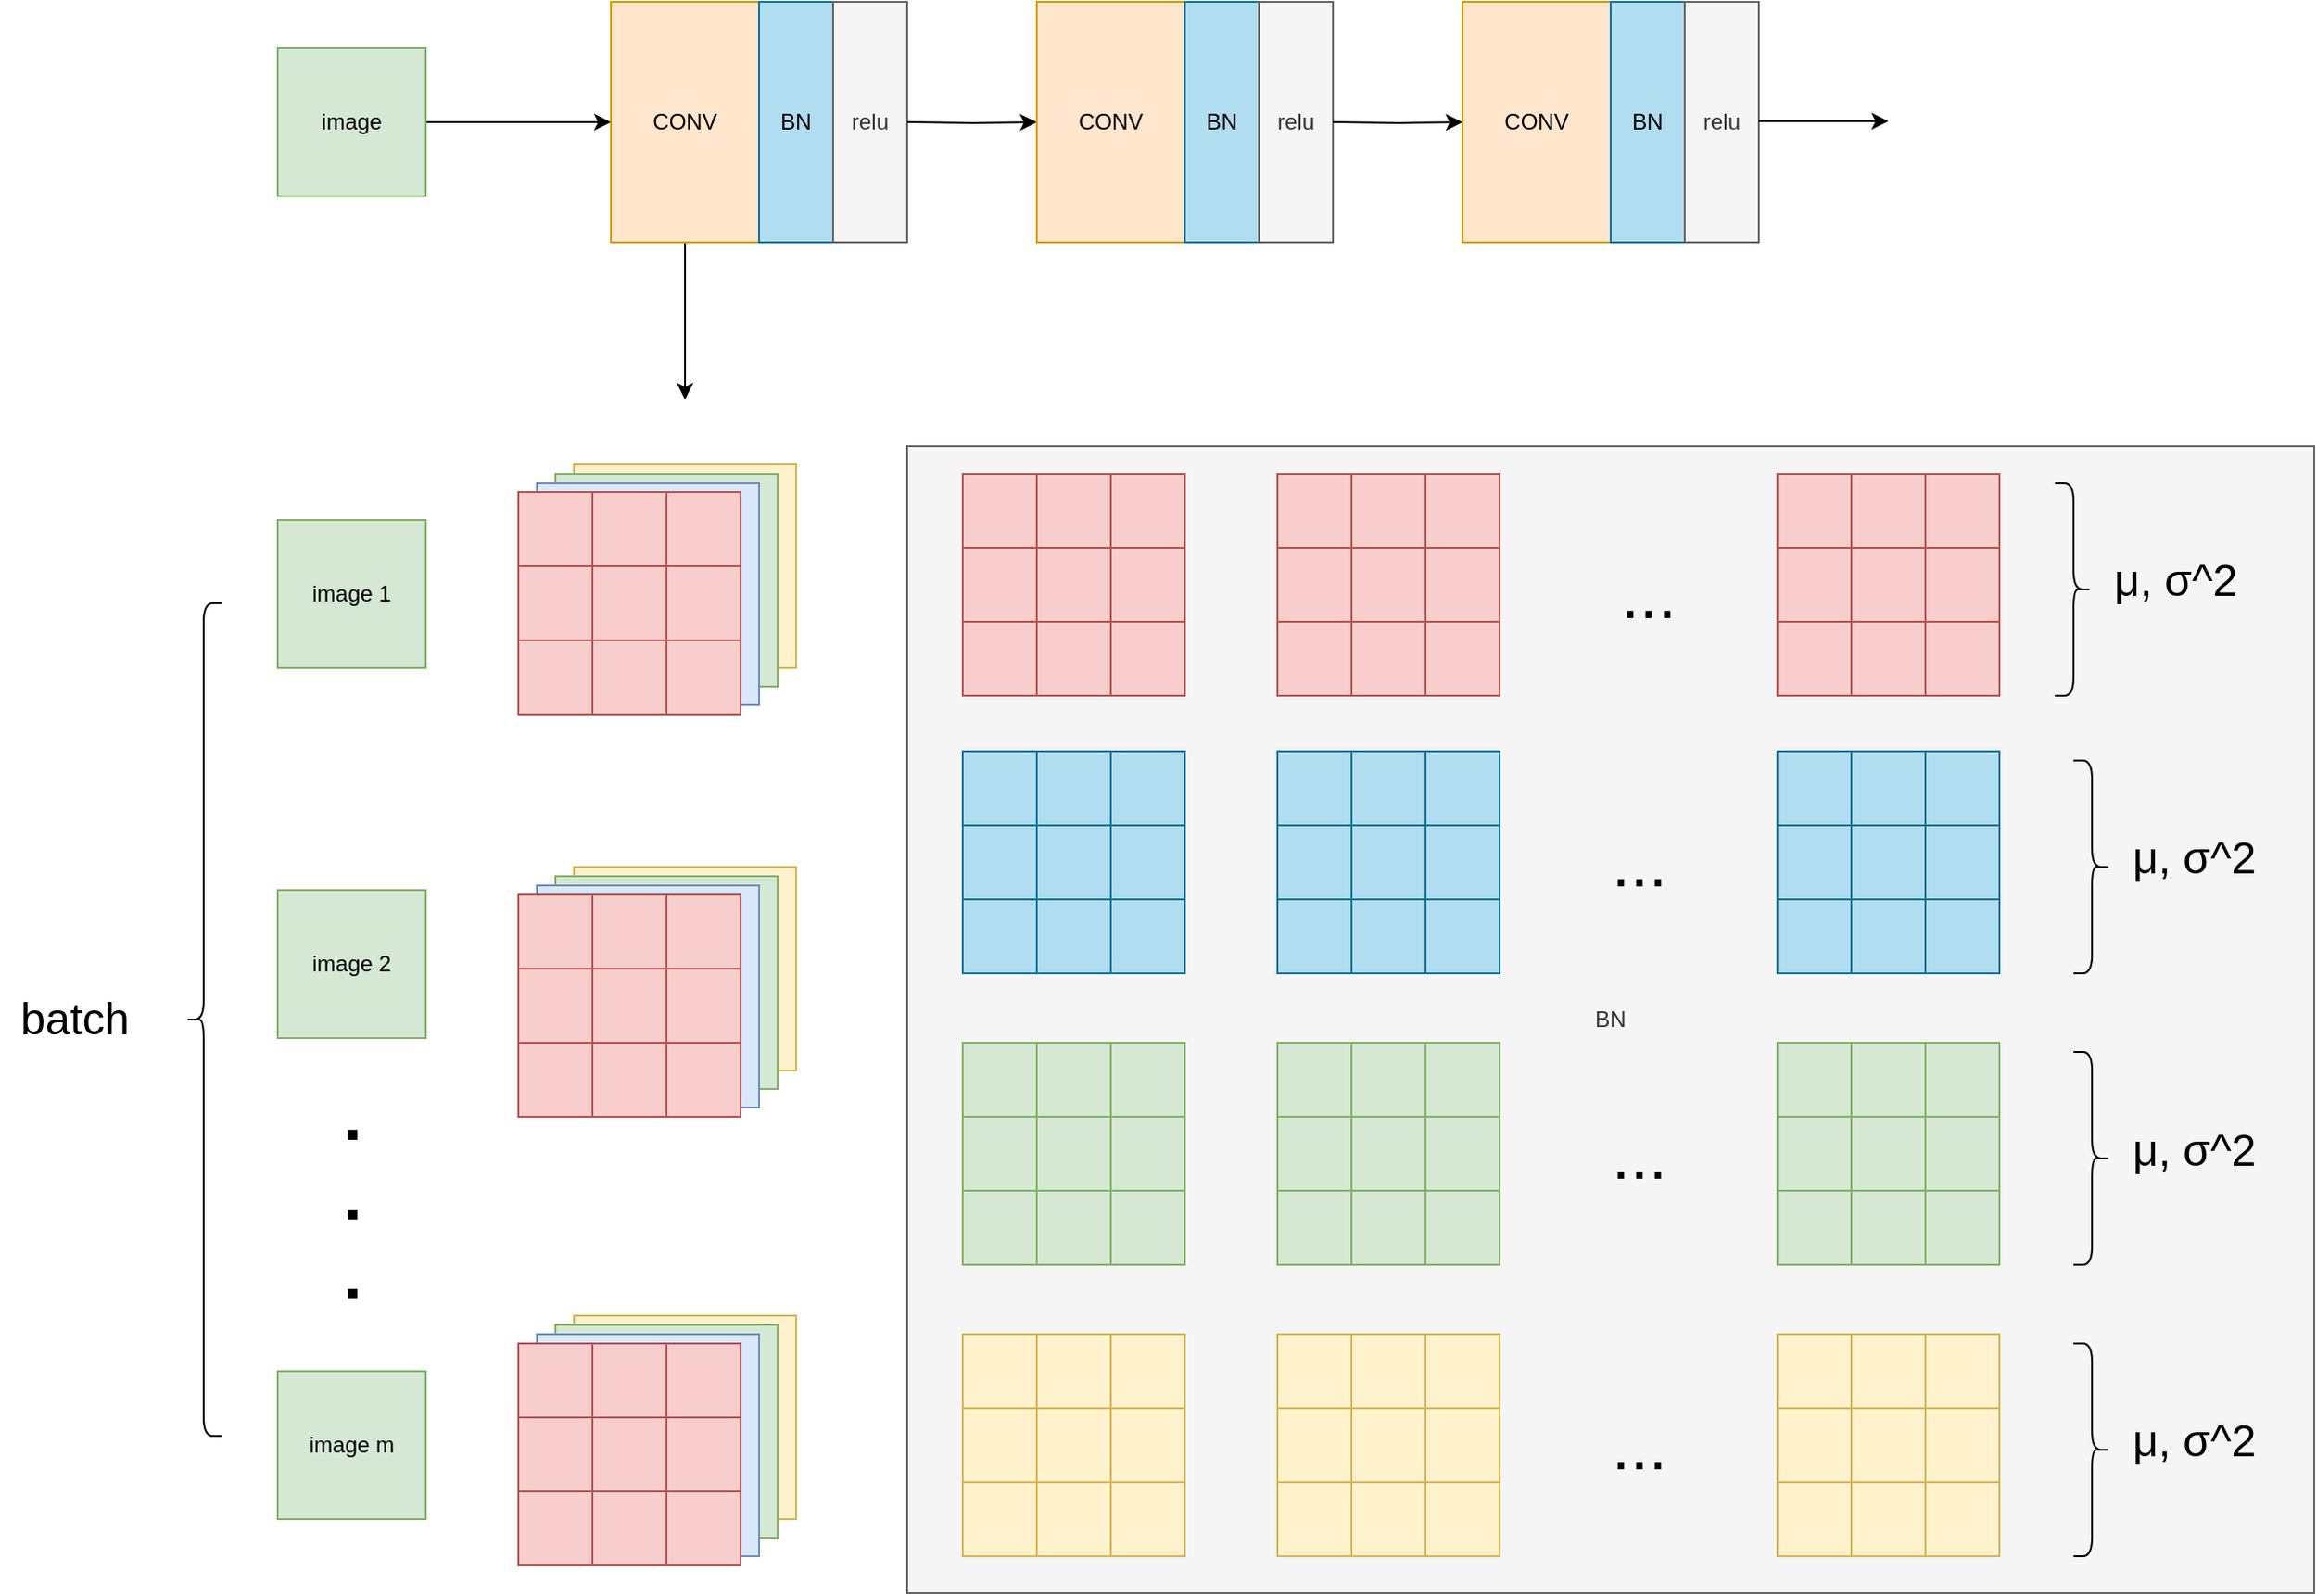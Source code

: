 <mxfile version="20.5.1" type="github">
  <diagram id="76r8wgDA9j_5PSy-32Yw" name="第 1 页">
    <mxGraphModel dx="1673" dy="896" grid="1" gridSize="10" guides="1" tooltips="1" connect="1" arrows="1" fold="1" page="1" pageScale="1" pageWidth="2339" pageHeight="3300" math="0" shadow="0">
      <root>
        <mxCell id="0" />
        <mxCell id="1" parent="0" />
        <mxCell id="XpTZmv0MdNqDgMKop7gp-3" value="" style="edgeStyle=orthogonalEdgeStyle;rounded=0;orthogonalLoop=1;jettySize=auto;html=1;" edge="1" parent="1" source="XpTZmv0MdNqDgMKop7gp-1" target="XpTZmv0MdNqDgMKop7gp-2">
          <mxGeometry relative="1" as="geometry" />
        </mxCell>
        <mxCell id="XpTZmv0MdNqDgMKop7gp-1" value="image" style="whiteSpace=wrap;html=1;aspect=fixed;fillColor=#d5e8d4;strokeColor=#82b366;" vertex="1" parent="1">
          <mxGeometry x="200" y="280" width="80" height="80" as="geometry" />
        </mxCell>
        <mxCell id="XpTZmv0MdNqDgMKop7gp-20" style="edgeStyle=orthogonalEdgeStyle;rounded=0;orthogonalLoop=1;jettySize=auto;html=1;" edge="1" parent="1" source="XpTZmv0MdNqDgMKop7gp-2">
          <mxGeometry relative="1" as="geometry">
            <mxPoint x="420" y="470" as="targetPoint" />
          </mxGeometry>
        </mxCell>
        <mxCell id="XpTZmv0MdNqDgMKop7gp-2" value="CONV" style="rounded=0;whiteSpace=wrap;html=1;fillColor=#ffe6cc;strokeColor=#d79b00;" vertex="1" parent="1">
          <mxGeometry x="380" y="255" width="80" height="130" as="geometry" />
        </mxCell>
        <mxCell id="XpTZmv0MdNqDgMKop7gp-5" value="BN" style="rounded=0;whiteSpace=wrap;html=1;fillColor=#b1ddf0;strokeColor=#10739e;" vertex="1" parent="1">
          <mxGeometry x="460" y="255" width="40" height="130" as="geometry" />
        </mxCell>
        <mxCell id="XpTZmv0MdNqDgMKop7gp-6" value="relu" style="rounded=0;whiteSpace=wrap;html=1;fillColor=#f5f5f5;strokeColor=#666666;fontColor=#333333;" vertex="1" parent="1">
          <mxGeometry x="500" y="255" width="40" height="130" as="geometry" />
        </mxCell>
        <mxCell id="XpTZmv0MdNqDgMKop7gp-7" value="" style="edgeStyle=orthogonalEdgeStyle;rounded=0;orthogonalLoop=1;jettySize=auto;html=1;" edge="1" parent="1" target="XpTZmv0MdNqDgMKop7gp-8">
          <mxGeometry relative="1" as="geometry">
            <mxPoint x="540" y="320" as="sourcePoint" />
          </mxGeometry>
        </mxCell>
        <mxCell id="XpTZmv0MdNqDgMKop7gp-8" value="CONV" style="rounded=0;whiteSpace=wrap;html=1;fillColor=#ffe6cc;strokeColor=#d79b00;" vertex="1" parent="1">
          <mxGeometry x="610" y="255" width="80" height="130" as="geometry" />
        </mxCell>
        <mxCell id="XpTZmv0MdNqDgMKop7gp-9" value="BN" style="rounded=0;whiteSpace=wrap;html=1;fillColor=#b1ddf0;strokeColor=#10739e;" vertex="1" parent="1">
          <mxGeometry x="690" y="255" width="40" height="130" as="geometry" />
        </mxCell>
        <mxCell id="XpTZmv0MdNqDgMKop7gp-10" value="relu" style="rounded=0;whiteSpace=wrap;html=1;fillColor=#f5f5f5;strokeColor=#666666;fontColor=#333333;" vertex="1" parent="1">
          <mxGeometry x="730" y="255" width="40" height="130" as="geometry" />
        </mxCell>
        <mxCell id="XpTZmv0MdNqDgMKop7gp-11" value="" style="edgeStyle=orthogonalEdgeStyle;rounded=0;orthogonalLoop=1;jettySize=auto;html=1;" edge="1" parent="1" target="XpTZmv0MdNqDgMKop7gp-12">
          <mxGeometry relative="1" as="geometry">
            <mxPoint x="770" y="320" as="sourcePoint" />
          </mxGeometry>
        </mxCell>
        <mxCell id="XpTZmv0MdNqDgMKop7gp-12" value="CONV" style="rounded=0;whiteSpace=wrap;html=1;fillColor=#ffe6cc;strokeColor=#d79b00;" vertex="1" parent="1">
          <mxGeometry x="840" y="255" width="80" height="130" as="geometry" />
        </mxCell>
        <mxCell id="XpTZmv0MdNqDgMKop7gp-13" value="BN" style="rounded=0;whiteSpace=wrap;html=1;fillColor=#b1ddf0;strokeColor=#10739e;" vertex="1" parent="1">
          <mxGeometry x="920" y="255" width="40" height="130" as="geometry" />
        </mxCell>
        <mxCell id="XpTZmv0MdNqDgMKop7gp-14" value="relu" style="rounded=0;whiteSpace=wrap;html=1;fillColor=#f5f5f5;strokeColor=#666666;fontColor=#333333;" vertex="1" parent="1">
          <mxGeometry x="960" y="255" width="40" height="130" as="geometry" />
        </mxCell>
        <mxCell id="XpTZmv0MdNqDgMKop7gp-15" value="" style="edgeStyle=orthogonalEdgeStyle;rounded=0;orthogonalLoop=1;jettySize=auto;html=1;" edge="1" parent="1">
          <mxGeometry relative="1" as="geometry">
            <mxPoint x="1000" y="319.5" as="sourcePoint" />
            <mxPoint x="1070" y="319.5" as="targetPoint" />
          </mxGeometry>
        </mxCell>
        <mxCell id="XpTZmv0MdNqDgMKop7gp-16" value="" style="rounded=0;whiteSpace=wrap;html=1;fillColor=#fff2cc;strokeColor=#d6b656;" vertex="1" parent="1">
          <mxGeometry x="360" y="505" width="120" height="110" as="geometry" />
        </mxCell>
        <mxCell id="XpTZmv0MdNqDgMKop7gp-17" value="" style="rounded=0;whiteSpace=wrap;html=1;fillColor=#d5e8d4;strokeColor=#82b366;" vertex="1" parent="1">
          <mxGeometry x="350" y="510" width="120" height="115" as="geometry" />
        </mxCell>
        <mxCell id="XpTZmv0MdNqDgMKop7gp-18" value="" style="rounded=0;whiteSpace=wrap;html=1;fillColor=#dae8fc;strokeColor=#6c8ebf;" vertex="1" parent="1">
          <mxGeometry x="340" y="515" width="120" height="120" as="geometry" />
        </mxCell>
        <mxCell id="XpTZmv0MdNqDgMKop7gp-21" value="image 1" style="whiteSpace=wrap;html=1;aspect=fixed;fillColor=#d5e8d4;strokeColor=#82b366;" vertex="1" parent="1">
          <mxGeometry x="200" y="535" width="80" height="80" as="geometry" />
        </mxCell>
        <mxCell id="XpTZmv0MdNqDgMKop7gp-26" value="image 2" style="whiteSpace=wrap;html=1;aspect=fixed;fillColor=#d5e8d4;strokeColor=#82b366;" vertex="1" parent="1">
          <mxGeometry x="200" y="735" width="80" height="80" as="geometry" />
        </mxCell>
        <mxCell id="XpTZmv0MdNqDgMKop7gp-31" value="image m" style="whiteSpace=wrap;html=1;aspect=fixed;fillColor=#d5e8d4;strokeColor=#82b366;" vertex="1" parent="1">
          <mxGeometry x="200" y="995" width="80" height="80" as="geometry" />
        </mxCell>
        <mxCell id="XpTZmv0MdNqDgMKop7gp-32" value="&lt;b&gt;&lt;font style=&quot;font-size: 36px;&quot;&gt;.&lt;br&gt;.&lt;br&gt;.&lt;/font&gt;&lt;/b&gt;" style="text;html=1;align=center;verticalAlign=middle;resizable=0;points=[];autosize=1;strokeColor=none;fillColor=none;" vertex="1" parent="1">
          <mxGeometry x="225" y="830" width="30" height="140" as="geometry" />
        </mxCell>
        <mxCell id="XpTZmv0MdNqDgMKop7gp-33" value="" style="shape=curlyBracket;whiteSpace=wrap;html=1;rounded=1;fontSize=36;" vertex="1" parent="1">
          <mxGeometry x="150" y="580" width="20" height="450" as="geometry" />
        </mxCell>
        <mxCell id="XpTZmv0MdNqDgMKop7gp-34" value="&lt;font style=&quot;font-size: 24px;&quot;&gt;batch&lt;/font&gt;" style="text;html=1;align=center;verticalAlign=middle;resizable=0;points=[];autosize=1;strokeColor=none;fillColor=none;fontSize=36;" vertex="1" parent="1">
          <mxGeometry x="50" y="770" width="80" height="60" as="geometry" />
        </mxCell>
        <mxCell id="XpTZmv0MdNqDgMKop7gp-35" value="BN" style="rounded=0;whiteSpace=wrap;html=1;fillColor=#f5f5f5;fontColor=#333333;strokeColor=#666666;" vertex="1" parent="1">
          <mxGeometry x="540" y="495" width="760" height="620" as="geometry" />
        </mxCell>
        <mxCell id="XpTZmv0MdNqDgMKop7gp-37" value="" style="rounded=0;whiteSpace=wrap;html=1;fillColor=#f8cecc;strokeColor=#b85450;" vertex="1" parent="1">
          <mxGeometry x="570" y="510" width="40" height="40" as="geometry" />
        </mxCell>
        <mxCell id="XpTZmv0MdNqDgMKop7gp-39" value="&lt;font style=&quot;font-size: 36px;&quot;&gt;...&lt;/font&gt;" style="text;html=1;align=center;verticalAlign=middle;resizable=0;points=[];autosize=1;strokeColor=none;fillColor=none;fontSize=24;" vertex="1" parent="1">
          <mxGeometry x="915" y="545" width="50" height="60" as="geometry" />
        </mxCell>
        <mxCell id="XpTZmv0MdNqDgMKop7gp-40" value="" style="rounded=0;whiteSpace=wrap;html=1;fillColor=#f8cecc;strokeColor=#b85450;" vertex="1" parent="1">
          <mxGeometry x="650" y="510" width="40" height="40" as="geometry" />
        </mxCell>
        <mxCell id="XpTZmv0MdNqDgMKop7gp-41" value="" style="rounded=0;whiteSpace=wrap;html=1;fillColor=#f8cecc;strokeColor=#b85450;" vertex="1" parent="1">
          <mxGeometry x="610" y="510" width="40" height="40" as="geometry" />
        </mxCell>
        <mxCell id="XpTZmv0MdNqDgMKop7gp-46" value="" style="rounded=0;whiteSpace=wrap;html=1;fillColor=#f8cecc;strokeColor=#b85450;" vertex="1" parent="1">
          <mxGeometry x="570" y="550" width="40" height="40" as="geometry" />
        </mxCell>
        <mxCell id="XpTZmv0MdNqDgMKop7gp-47" value="" style="rounded=0;whiteSpace=wrap;html=1;fillColor=#f8cecc;strokeColor=#b85450;" vertex="1" parent="1">
          <mxGeometry x="650" y="550" width="40" height="40" as="geometry" />
        </mxCell>
        <mxCell id="XpTZmv0MdNqDgMKop7gp-48" value="" style="rounded=0;whiteSpace=wrap;html=1;fillColor=#f8cecc;strokeColor=#b85450;" vertex="1" parent="1">
          <mxGeometry x="610" y="550" width="40" height="40" as="geometry" />
        </mxCell>
        <mxCell id="XpTZmv0MdNqDgMKop7gp-49" value="" style="rounded=0;whiteSpace=wrap;html=1;fillColor=#f8cecc;strokeColor=#b85450;" vertex="1" parent="1">
          <mxGeometry x="570" y="590" width="40" height="40" as="geometry" />
        </mxCell>
        <mxCell id="XpTZmv0MdNqDgMKop7gp-50" value="" style="rounded=0;whiteSpace=wrap;html=1;fillColor=#f8cecc;strokeColor=#b85450;" vertex="1" parent="1">
          <mxGeometry x="650" y="590" width="40" height="40" as="geometry" />
        </mxCell>
        <mxCell id="XpTZmv0MdNqDgMKop7gp-51" value="" style="rounded=0;whiteSpace=wrap;html=1;fillColor=#f8cecc;strokeColor=#b85450;" vertex="1" parent="1">
          <mxGeometry x="610" y="590" width="40" height="40" as="geometry" />
        </mxCell>
        <mxCell id="XpTZmv0MdNqDgMKop7gp-52" value="" style="rounded=0;whiteSpace=wrap;html=1;fillColor=#f8cecc;strokeColor=#b85450;" vertex="1" parent="1">
          <mxGeometry x="330" y="520" width="40" height="40" as="geometry" />
        </mxCell>
        <mxCell id="XpTZmv0MdNqDgMKop7gp-53" value="" style="rounded=0;whiteSpace=wrap;html=1;fillColor=#f8cecc;strokeColor=#b85450;" vertex="1" parent="1">
          <mxGeometry x="410" y="520" width="40" height="40" as="geometry" />
        </mxCell>
        <mxCell id="XpTZmv0MdNqDgMKop7gp-54" value="" style="rounded=0;whiteSpace=wrap;html=1;fillColor=#f8cecc;strokeColor=#b85450;" vertex="1" parent="1">
          <mxGeometry x="370" y="520" width="40" height="40" as="geometry" />
        </mxCell>
        <mxCell id="XpTZmv0MdNqDgMKop7gp-55" value="" style="rounded=0;whiteSpace=wrap;html=1;fillColor=#f8cecc;strokeColor=#b85450;" vertex="1" parent="1">
          <mxGeometry x="330" y="560" width="40" height="40" as="geometry" />
        </mxCell>
        <mxCell id="XpTZmv0MdNqDgMKop7gp-56" value="" style="rounded=0;whiteSpace=wrap;html=1;fillColor=#f8cecc;strokeColor=#b85450;" vertex="1" parent="1">
          <mxGeometry x="410" y="560" width="40" height="40" as="geometry" />
        </mxCell>
        <mxCell id="XpTZmv0MdNqDgMKop7gp-57" value="" style="rounded=0;whiteSpace=wrap;html=1;fillColor=#f8cecc;strokeColor=#b85450;" vertex="1" parent="1">
          <mxGeometry x="370" y="560" width="40" height="40" as="geometry" />
        </mxCell>
        <mxCell id="XpTZmv0MdNqDgMKop7gp-58" value="" style="rounded=0;whiteSpace=wrap;html=1;fillColor=#f8cecc;strokeColor=#b85450;" vertex="1" parent="1">
          <mxGeometry x="330" y="600" width="40" height="40" as="geometry" />
        </mxCell>
        <mxCell id="XpTZmv0MdNqDgMKop7gp-59" value="" style="rounded=0;whiteSpace=wrap;html=1;fillColor=#f8cecc;strokeColor=#b85450;" vertex="1" parent="1">
          <mxGeometry x="410" y="600" width="40" height="40" as="geometry" />
        </mxCell>
        <mxCell id="XpTZmv0MdNqDgMKop7gp-60" value="" style="rounded=0;whiteSpace=wrap;html=1;fillColor=#f8cecc;strokeColor=#b85450;" vertex="1" parent="1">
          <mxGeometry x="370" y="600" width="40" height="40" as="geometry" />
        </mxCell>
        <mxCell id="XpTZmv0MdNqDgMKop7gp-73" value="" style="rounded=0;whiteSpace=wrap;html=1;fillColor=#fff2cc;strokeColor=#d6b656;" vertex="1" parent="1">
          <mxGeometry x="360" y="722.5" width="120" height="110" as="geometry" />
        </mxCell>
        <mxCell id="XpTZmv0MdNqDgMKop7gp-74" value="" style="rounded=0;whiteSpace=wrap;html=1;fillColor=#d5e8d4;strokeColor=#82b366;" vertex="1" parent="1">
          <mxGeometry x="350" y="727.5" width="120" height="115" as="geometry" />
        </mxCell>
        <mxCell id="XpTZmv0MdNqDgMKop7gp-75" value="" style="rounded=0;whiteSpace=wrap;html=1;fillColor=#dae8fc;strokeColor=#6c8ebf;" vertex="1" parent="1">
          <mxGeometry x="340" y="732.5" width="120" height="120" as="geometry" />
        </mxCell>
        <mxCell id="XpTZmv0MdNqDgMKop7gp-76" value="" style="rounded=0;whiteSpace=wrap;html=1;fillColor=#f8cecc;strokeColor=#b85450;" vertex="1" parent="1">
          <mxGeometry x="330" y="737.5" width="40" height="40" as="geometry" />
        </mxCell>
        <mxCell id="XpTZmv0MdNqDgMKop7gp-77" value="" style="rounded=0;whiteSpace=wrap;html=1;fillColor=#f8cecc;strokeColor=#b85450;" vertex="1" parent="1">
          <mxGeometry x="410" y="737.5" width="40" height="40" as="geometry" />
        </mxCell>
        <mxCell id="XpTZmv0MdNqDgMKop7gp-78" value="" style="rounded=0;whiteSpace=wrap;html=1;fillColor=#f8cecc;strokeColor=#b85450;" vertex="1" parent="1">
          <mxGeometry x="370" y="737.5" width="40" height="40" as="geometry" />
        </mxCell>
        <mxCell id="XpTZmv0MdNqDgMKop7gp-79" value="" style="rounded=0;whiteSpace=wrap;html=1;fillColor=#f8cecc;strokeColor=#b85450;" vertex="1" parent="1">
          <mxGeometry x="330" y="777.5" width="40" height="40" as="geometry" />
        </mxCell>
        <mxCell id="XpTZmv0MdNqDgMKop7gp-80" value="" style="rounded=0;whiteSpace=wrap;html=1;fillColor=#f8cecc;strokeColor=#b85450;" vertex="1" parent="1">
          <mxGeometry x="410" y="777.5" width="40" height="40" as="geometry" />
        </mxCell>
        <mxCell id="XpTZmv0MdNqDgMKop7gp-81" value="" style="rounded=0;whiteSpace=wrap;html=1;fillColor=#f8cecc;strokeColor=#b85450;" vertex="1" parent="1">
          <mxGeometry x="370" y="777.5" width="40" height="40" as="geometry" />
        </mxCell>
        <mxCell id="XpTZmv0MdNqDgMKop7gp-82" value="" style="rounded=0;whiteSpace=wrap;html=1;fillColor=#f8cecc;strokeColor=#b85450;" vertex="1" parent="1">
          <mxGeometry x="330" y="817.5" width="40" height="40" as="geometry" />
        </mxCell>
        <mxCell id="XpTZmv0MdNqDgMKop7gp-83" value="" style="rounded=0;whiteSpace=wrap;html=1;fillColor=#f8cecc;strokeColor=#b85450;" vertex="1" parent="1">
          <mxGeometry x="410" y="817.5" width="40" height="40" as="geometry" />
        </mxCell>
        <mxCell id="XpTZmv0MdNqDgMKop7gp-84" value="" style="rounded=0;whiteSpace=wrap;html=1;fillColor=#f8cecc;strokeColor=#b85450;" vertex="1" parent="1">
          <mxGeometry x="370" y="817.5" width="40" height="40" as="geometry" />
        </mxCell>
        <mxCell id="XpTZmv0MdNqDgMKop7gp-85" value="" style="rounded=0;whiteSpace=wrap;html=1;fillColor=#fff2cc;strokeColor=#d6b656;" vertex="1" parent="1">
          <mxGeometry x="360" y="965" width="120" height="110" as="geometry" />
        </mxCell>
        <mxCell id="XpTZmv0MdNqDgMKop7gp-86" value="" style="rounded=0;whiteSpace=wrap;html=1;fillColor=#d5e8d4;strokeColor=#82b366;" vertex="1" parent="1">
          <mxGeometry x="350" y="970" width="120" height="115" as="geometry" />
        </mxCell>
        <mxCell id="XpTZmv0MdNqDgMKop7gp-87" value="" style="rounded=0;whiteSpace=wrap;html=1;fillColor=#dae8fc;strokeColor=#6c8ebf;" vertex="1" parent="1">
          <mxGeometry x="340" y="975" width="120" height="120" as="geometry" />
        </mxCell>
        <mxCell id="XpTZmv0MdNqDgMKop7gp-88" value="" style="rounded=0;whiteSpace=wrap;html=1;fillColor=#f8cecc;strokeColor=#b85450;" vertex="1" parent="1">
          <mxGeometry x="330" y="980" width="40" height="40" as="geometry" />
        </mxCell>
        <mxCell id="XpTZmv0MdNqDgMKop7gp-89" value="" style="rounded=0;whiteSpace=wrap;html=1;fillColor=#f8cecc;strokeColor=#b85450;" vertex="1" parent="1">
          <mxGeometry x="410" y="980" width="40" height="40" as="geometry" />
        </mxCell>
        <mxCell id="XpTZmv0MdNqDgMKop7gp-90" value="" style="rounded=0;whiteSpace=wrap;html=1;fillColor=#f8cecc;strokeColor=#b85450;" vertex="1" parent="1">
          <mxGeometry x="370" y="980" width="40" height="40" as="geometry" />
        </mxCell>
        <mxCell id="XpTZmv0MdNqDgMKop7gp-91" value="" style="rounded=0;whiteSpace=wrap;html=1;fillColor=#f8cecc;strokeColor=#b85450;" vertex="1" parent="1">
          <mxGeometry x="330" y="1020" width="40" height="40" as="geometry" />
        </mxCell>
        <mxCell id="XpTZmv0MdNqDgMKop7gp-92" value="" style="rounded=0;whiteSpace=wrap;html=1;fillColor=#f8cecc;strokeColor=#b85450;" vertex="1" parent="1">
          <mxGeometry x="410" y="1020" width="40" height="40" as="geometry" />
        </mxCell>
        <mxCell id="XpTZmv0MdNqDgMKop7gp-93" value="" style="rounded=0;whiteSpace=wrap;html=1;fillColor=#f8cecc;strokeColor=#b85450;" vertex="1" parent="1">
          <mxGeometry x="370" y="1020" width="40" height="40" as="geometry" />
        </mxCell>
        <mxCell id="XpTZmv0MdNqDgMKop7gp-94" value="" style="rounded=0;whiteSpace=wrap;html=1;fillColor=#f8cecc;strokeColor=#b85450;" vertex="1" parent="1">
          <mxGeometry x="330" y="1060" width="40" height="40" as="geometry" />
        </mxCell>
        <mxCell id="XpTZmv0MdNqDgMKop7gp-95" value="" style="rounded=0;whiteSpace=wrap;html=1;fillColor=#f8cecc;strokeColor=#b85450;" vertex="1" parent="1">
          <mxGeometry x="410" y="1060" width="40" height="40" as="geometry" />
        </mxCell>
        <mxCell id="XpTZmv0MdNqDgMKop7gp-96" value="" style="rounded=0;whiteSpace=wrap;html=1;fillColor=#f8cecc;strokeColor=#b85450;" vertex="1" parent="1">
          <mxGeometry x="370" y="1060" width="40" height="40" as="geometry" />
        </mxCell>
        <mxCell id="XpTZmv0MdNqDgMKop7gp-97" value="" style="rounded=0;whiteSpace=wrap;html=1;fillColor=#f8cecc;strokeColor=#b85450;" vertex="1" parent="1">
          <mxGeometry x="740" y="510" width="40" height="40" as="geometry" />
        </mxCell>
        <mxCell id="XpTZmv0MdNqDgMKop7gp-98" value="" style="rounded=0;whiteSpace=wrap;html=1;fillColor=#f8cecc;strokeColor=#b85450;" vertex="1" parent="1">
          <mxGeometry x="820" y="510" width="40" height="40" as="geometry" />
        </mxCell>
        <mxCell id="XpTZmv0MdNqDgMKop7gp-99" value="" style="rounded=0;whiteSpace=wrap;html=1;fillColor=#f8cecc;strokeColor=#b85450;" vertex="1" parent="1">
          <mxGeometry x="780" y="510" width="40" height="40" as="geometry" />
        </mxCell>
        <mxCell id="XpTZmv0MdNqDgMKop7gp-100" value="" style="rounded=0;whiteSpace=wrap;html=1;fillColor=#f8cecc;strokeColor=#b85450;" vertex="1" parent="1">
          <mxGeometry x="740" y="550" width="40" height="40" as="geometry" />
        </mxCell>
        <mxCell id="XpTZmv0MdNqDgMKop7gp-101" value="" style="rounded=0;whiteSpace=wrap;html=1;fillColor=#f8cecc;strokeColor=#b85450;" vertex="1" parent="1">
          <mxGeometry x="820" y="550" width="40" height="40" as="geometry" />
        </mxCell>
        <mxCell id="XpTZmv0MdNqDgMKop7gp-102" value="" style="rounded=0;whiteSpace=wrap;html=1;fillColor=#f8cecc;strokeColor=#b85450;" vertex="1" parent="1">
          <mxGeometry x="780" y="550" width="40" height="40" as="geometry" />
        </mxCell>
        <mxCell id="XpTZmv0MdNqDgMKop7gp-103" value="" style="rounded=0;whiteSpace=wrap;html=1;fillColor=#f8cecc;strokeColor=#b85450;" vertex="1" parent="1">
          <mxGeometry x="740" y="590" width="40" height="40" as="geometry" />
        </mxCell>
        <mxCell id="XpTZmv0MdNqDgMKop7gp-104" value="" style="rounded=0;whiteSpace=wrap;html=1;fillColor=#f8cecc;strokeColor=#b85450;" vertex="1" parent="1">
          <mxGeometry x="820" y="590" width="40" height="40" as="geometry" />
        </mxCell>
        <mxCell id="XpTZmv0MdNqDgMKop7gp-105" value="" style="rounded=0;whiteSpace=wrap;html=1;fillColor=#f8cecc;strokeColor=#b85450;" vertex="1" parent="1">
          <mxGeometry x="780" y="590" width="40" height="40" as="geometry" />
        </mxCell>
        <mxCell id="XpTZmv0MdNqDgMKop7gp-115" value="" style="rounded=0;whiteSpace=wrap;html=1;fillColor=#f8cecc;strokeColor=#b85450;" vertex="1" parent="1">
          <mxGeometry x="1010" y="510" width="40" height="40" as="geometry" />
        </mxCell>
        <mxCell id="XpTZmv0MdNqDgMKop7gp-116" value="" style="rounded=0;whiteSpace=wrap;html=1;fillColor=#f8cecc;strokeColor=#b85450;" vertex="1" parent="1">
          <mxGeometry x="1090" y="510" width="40" height="40" as="geometry" />
        </mxCell>
        <mxCell id="XpTZmv0MdNqDgMKop7gp-117" value="" style="rounded=0;whiteSpace=wrap;html=1;fillColor=#f8cecc;strokeColor=#b85450;" vertex="1" parent="1">
          <mxGeometry x="1050" y="510" width="40" height="40" as="geometry" />
        </mxCell>
        <mxCell id="XpTZmv0MdNqDgMKop7gp-118" value="" style="rounded=0;whiteSpace=wrap;html=1;fillColor=#f8cecc;strokeColor=#b85450;" vertex="1" parent="1">
          <mxGeometry x="1010" y="550" width="40" height="40" as="geometry" />
        </mxCell>
        <mxCell id="XpTZmv0MdNqDgMKop7gp-119" value="" style="rounded=0;whiteSpace=wrap;html=1;fillColor=#f8cecc;strokeColor=#b85450;" vertex="1" parent="1">
          <mxGeometry x="1090" y="550" width="40" height="40" as="geometry" />
        </mxCell>
        <mxCell id="XpTZmv0MdNqDgMKop7gp-120" value="" style="rounded=0;whiteSpace=wrap;html=1;fillColor=#f8cecc;strokeColor=#b85450;" vertex="1" parent="1">
          <mxGeometry x="1050" y="550" width="40" height="40" as="geometry" />
        </mxCell>
        <mxCell id="XpTZmv0MdNqDgMKop7gp-121" value="" style="rounded=0;whiteSpace=wrap;html=1;fillColor=#f8cecc;strokeColor=#b85450;" vertex="1" parent="1">
          <mxGeometry x="1010" y="590" width="40" height="40" as="geometry" />
        </mxCell>
        <mxCell id="XpTZmv0MdNqDgMKop7gp-122" value="" style="rounded=0;whiteSpace=wrap;html=1;fillColor=#f8cecc;strokeColor=#b85450;" vertex="1" parent="1">
          <mxGeometry x="1090" y="590" width="40" height="40" as="geometry" />
        </mxCell>
        <mxCell id="XpTZmv0MdNqDgMKop7gp-123" value="" style="rounded=0;whiteSpace=wrap;html=1;fillColor=#f8cecc;strokeColor=#b85450;" vertex="1" parent="1">
          <mxGeometry x="1050" y="590" width="40" height="40" as="geometry" />
        </mxCell>
        <mxCell id="XpTZmv0MdNqDgMKop7gp-124" value="" style="rounded=0;whiteSpace=wrap;html=1;fillColor=#b1ddf0;strokeColor=#10739e;" vertex="1" parent="1">
          <mxGeometry x="570" y="660" width="40" height="40" as="geometry" />
        </mxCell>
        <mxCell id="XpTZmv0MdNqDgMKop7gp-126" value="" style="rounded=0;whiteSpace=wrap;html=1;fillColor=#b1ddf0;strokeColor=#10739e;" vertex="1" parent="1">
          <mxGeometry x="650" y="660" width="40" height="40" as="geometry" />
        </mxCell>
        <mxCell id="XpTZmv0MdNqDgMKop7gp-127" value="" style="rounded=0;whiteSpace=wrap;html=1;fillColor=#b1ddf0;strokeColor=#10739e;" vertex="1" parent="1">
          <mxGeometry x="610" y="660" width="40" height="40" as="geometry" />
        </mxCell>
        <mxCell id="XpTZmv0MdNqDgMKop7gp-128" value="" style="rounded=0;whiteSpace=wrap;html=1;fillColor=#b1ddf0;strokeColor=#10739e;" vertex="1" parent="1">
          <mxGeometry x="570" y="700" width="40" height="40" as="geometry" />
        </mxCell>
        <mxCell id="XpTZmv0MdNqDgMKop7gp-129" value="" style="rounded=0;whiteSpace=wrap;html=1;fillColor=#b1ddf0;strokeColor=#10739e;" vertex="1" parent="1">
          <mxGeometry x="650" y="700" width="40" height="40" as="geometry" />
        </mxCell>
        <mxCell id="XpTZmv0MdNqDgMKop7gp-130" value="" style="rounded=0;whiteSpace=wrap;html=1;fillColor=#b1ddf0;strokeColor=#10739e;" vertex="1" parent="1">
          <mxGeometry x="610" y="700" width="40" height="40" as="geometry" />
        </mxCell>
        <mxCell id="XpTZmv0MdNqDgMKop7gp-131" value="" style="rounded=0;whiteSpace=wrap;html=1;fillColor=#b1ddf0;strokeColor=#10739e;" vertex="1" parent="1">
          <mxGeometry x="570" y="740" width="40" height="40" as="geometry" />
        </mxCell>
        <mxCell id="XpTZmv0MdNqDgMKop7gp-132" value="" style="rounded=0;whiteSpace=wrap;html=1;fillColor=#b1ddf0;strokeColor=#10739e;" vertex="1" parent="1">
          <mxGeometry x="650" y="740" width="40" height="40" as="geometry" />
        </mxCell>
        <mxCell id="XpTZmv0MdNqDgMKop7gp-133" value="" style="rounded=0;whiteSpace=wrap;html=1;fillColor=#b1ddf0;strokeColor=#10739e;" vertex="1" parent="1">
          <mxGeometry x="610" y="740" width="40" height="40" as="geometry" />
        </mxCell>
        <mxCell id="XpTZmv0MdNqDgMKop7gp-134" value="" style="rounded=0;whiteSpace=wrap;html=1;fillColor=#b1ddf0;strokeColor=#10739e;" vertex="1" parent="1">
          <mxGeometry x="740" y="660" width="40" height="40" as="geometry" />
        </mxCell>
        <mxCell id="XpTZmv0MdNqDgMKop7gp-135" value="" style="rounded=0;whiteSpace=wrap;html=1;fillColor=#b1ddf0;strokeColor=#10739e;" vertex="1" parent="1">
          <mxGeometry x="820" y="660" width="40" height="40" as="geometry" />
        </mxCell>
        <mxCell id="XpTZmv0MdNqDgMKop7gp-136" value="" style="rounded=0;whiteSpace=wrap;html=1;fillColor=#b1ddf0;strokeColor=#10739e;" vertex="1" parent="1">
          <mxGeometry x="780" y="660" width="40" height="40" as="geometry" />
        </mxCell>
        <mxCell id="XpTZmv0MdNqDgMKop7gp-137" value="" style="rounded=0;whiteSpace=wrap;html=1;fillColor=#b1ddf0;strokeColor=#10739e;" vertex="1" parent="1">
          <mxGeometry x="740" y="700" width="40" height="40" as="geometry" />
        </mxCell>
        <mxCell id="XpTZmv0MdNqDgMKop7gp-138" value="" style="rounded=0;whiteSpace=wrap;html=1;fillColor=#b1ddf0;strokeColor=#10739e;" vertex="1" parent="1">
          <mxGeometry x="820" y="700" width="40" height="40" as="geometry" />
        </mxCell>
        <mxCell id="XpTZmv0MdNqDgMKop7gp-139" value="" style="rounded=0;whiteSpace=wrap;html=1;fillColor=#b1ddf0;strokeColor=#10739e;" vertex="1" parent="1">
          <mxGeometry x="780" y="700" width="40" height="40" as="geometry" />
        </mxCell>
        <mxCell id="XpTZmv0MdNqDgMKop7gp-140" value="" style="rounded=0;whiteSpace=wrap;html=1;fillColor=#b1ddf0;strokeColor=#10739e;" vertex="1" parent="1">
          <mxGeometry x="740" y="740" width="40" height="40" as="geometry" />
        </mxCell>
        <mxCell id="XpTZmv0MdNqDgMKop7gp-141" value="" style="rounded=0;whiteSpace=wrap;html=1;fillColor=#b1ddf0;strokeColor=#10739e;" vertex="1" parent="1">
          <mxGeometry x="820" y="740" width="40" height="40" as="geometry" />
        </mxCell>
        <mxCell id="XpTZmv0MdNqDgMKop7gp-142" value="" style="rounded=0;whiteSpace=wrap;html=1;fillColor=#b1ddf0;strokeColor=#10739e;" vertex="1" parent="1">
          <mxGeometry x="780" y="740" width="40" height="40" as="geometry" />
        </mxCell>
        <mxCell id="XpTZmv0MdNqDgMKop7gp-143" value="" style="rounded=0;whiteSpace=wrap;html=1;fillColor=#b1ddf0;strokeColor=#10739e;" vertex="1" parent="1">
          <mxGeometry x="1010" y="660" width="40" height="40" as="geometry" />
        </mxCell>
        <mxCell id="XpTZmv0MdNqDgMKop7gp-144" value="" style="rounded=0;whiteSpace=wrap;html=1;fillColor=#b1ddf0;strokeColor=#10739e;" vertex="1" parent="1">
          <mxGeometry x="1090" y="660" width="40" height="40" as="geometry" />
        </mxCell>
        <mxCell id="XpTZmv0MdNqDgMKop7gp-145" value="" style="rounded=0;whiteSpace=wrap;html=1;fillColor=#b1ddf0;strokeColor=#10739e;" vertex="1" parent="1">
          <mxGeometry x="1050" y="660" width="40" height="40" as="geometry" />
        </mxCell>
        <mxCell id="XpTZmv0MdNqDgMKop7gp-146" value="" style="rounded=0;whiteSpace=wrap;html=1;fillColor=#b1ddf0;strokeColor=#10739e;" vertex="1" parent="1">
          <mxGeometry x="1010" y="700" width="40" height="40" as="geometry" />
        </mxCell>
        <mxCell id="XpTZmv0MdNqDgMKop7gp-147" value="" style="rounded=0;whiteSpace=wrap;html=1;fillColor=#b1ddf0;strokeColor=#10739e;" vertex="1" parent="1">
          <mxGeometry x="1090" y="700" width="40" height="40" as="geometry" />
        </mxCell>
        <mxCell id="XpTZmv0MdNqDgMKop7gp-148" value="" style="rounded=0;whiteSpace=wrap;html=1;fillColor=#b1ddf0;strokeColor=#10739e;" vertex="1" parent="1">
          <mxGeometry x="1050" y="700" width="40" height="40" as="geometry" />
        </mxCell>
        <mxCell id="XpTZmv0MdNqDgMKop7gp-149" value="" style="rounded=0;whiteSpace=wrap;html=1;fillColor=#b1ddf0;strokeColor=#10739e;" vertex="1" parent="1">
          <mxGeometry x="1010" y="740" width="40" height="40" as="geometry" />
        </mxCell>
        <mxCell id="XpTZmv0MdNqDgMKop7gp-150" value="" style="rounded=0;whiteSpace=wrap;html=1;fillColor=#b1ddf0;strokeColor=#10739e;" vertex="1" parent="1">
          <mxGeometry x="1090" y="740" width="40" height="40" as="geometry" />
        </mxCell>
        <mxCell id="XpTZmv0MdNqDgMKop7gp-151" value="" style="rounded=0;whiteSpace=wrap;html=1;fillColor=#b1ddf0;strokeColor=#10739e;" vertex="1" parent="1">
          <mxGeometry x="1050" y="740" width="40" height="40" as="geometry" />
        </mxCell>
        <mxCell id="XpTZmv0MdNqDgMKop7gp-152" value="&lt;font style=&quot;font-size: 36px;&quot;&gt;...&lt;/font&gt;" style="text;html=1;align=center;verticalAlign=middle;resizable=0;points=[];autosize=1;strokeColor=none;fillColor=none;fontSize=24;" vertex="1" parent="1">
          <mxGeometry x="910" y="690" width="50" height="60" as="geometry" />
        </mxCell>
        <mxCell id="XpTZmv0MdNqDgMKop7gp-153" value="" style="rounded=0;whiteSpace=wrap;html=1;fillColor=#d5e8d4;strokeColor=#82b366;" vertex="1" parent="1">
          <mxGeometry x="570" y="817.5" width="40" height="40" as="geometry" />
        </mxCell>
        <mxCell id="XpTZmv0MdNqDgMKop7gp-154" value="" style="rounded=0;whiteSpace=wrap;html=1;fillColor=#d5e8d4;strokeColor=#82b366;" vertex="1" parent="1">
          <mxGeometry x="650" y="817.5" width="40" height="40" as="geometry" />
        </mxCell>
        <mxCell id="XpTZmv0MdNqDgMKop7gp-155" value="" style="rounded=0;whiteSpace=wrap;html=1;fillColor=#d5e8d4;strokeColor=#82b366;" vertex="1" parent="1">
          <mxGeometry x="610" y="817.5" width="40" height="40" as="geometry" />
        </mxCell>
        <mxCell id="XpTZmv0MdNqDgMKop7gp-156" value="" style="rounded=0;whiteSpace=wrap;html=1;fillColor=#d5e8d4;strokeColor=#82b366;" vertex="1" parent="1">
          <mxGeometry x="570" y="857.5" width="40" height="40" as="geometry" />
        </mxCell>
        <mxCell id="XpTZmv0MdNqDgMKop7gp-157" value="" style="rounded=0;whiteSpace=wrap;html=1;fillColor=#d5e8d4;strokeColor=#82b366;" vertex="1" parent="1">
          <mxGeometry x="650" y="857.5" width="40" height="40" as="geometry" />
        </mxCell>
        <mxCell id="XpTZmv0MdNqDgMKop7gp-158" value="" style="rounded=0;whiteSpace=wrap;html=1;fillColor=#d5e8d4;strokeColor=#82b366;" vertex="1" parent="1">
          <mxGeometry x="610" y="857.5" width="40" height="40" as="geometry" />
        </mxCell>
        <mxCell id="XpTZmv0MdNqDgMKop7gp-159" value="" style="rounded=0;whiteSpace=wrap;html=1;fillColor=#d5e8d4;strokeColor=#82b366;" vertex="1" parent="1">
          <mxGeometry x="570" y="897.5" width="40" height="40" as="geometry" />
        </mxCell>
        <mxCell id="XpTZmv0MdNqDgMKop7gp-160" value="" style="rounded=0;whiteSpace=wrap;html=1;fillColor=#d5e8d4;strokeColor=#82b366;" vertex="1" parent="1">
          <mxGeometry x="650" y="897.5" width="40" height="40" as="geometry" />
        </mxCell>
        <mxCell id="XpTZmv0MdNqDgMKop7gp-161" value="" style="rounded=0;whiteSpace=wrap;html=1;fillColor=#d5e8d4;strokeColor=#82b366;" vertex="1" parent="1">
          <mxGeometry x="610" y="897.5" width="40" height="40" as="geometry" />
        </mxCell>
        <mxCell id="XpTZmv0MdNqDgMKop7gp-162" value="" style="rounded=0;whiteSpace=wrap;html=1;fillColor=#d5e8d4;strokeColor=#82b366;" vertex="1" parent="1">
          <mxGeometry x="740" y="817.5" width="40" height="40" as="geometry" />
        </mxCell>
        <mxCell id="XpTZmv0MdNqDgMKop7gp-163" value="" style="rounded=0;whiteSpace=wrap;html=1;fillColor=#d5e8d4;strokeColor=#82b366;" vertex="1" parent="1">
          <mxGeometry x="820" y="817.5" width="40" height="40" as="geometry" />
        </mxCell>
        <mxCell id="XpTZmv0MdNqDgMKop7gp-164" value="" style="rounded=0;whiteSpace=wrap;html=1;fillColor=#d5e8d4;strokeColor=#82b366;" vertex="1" parent="1">
          <mxGeometry x="780" y="817.5" width="40" height="40" as="geometry" />
        </mxCell>
        <mxCell id="XpTZmv0MdNqDgMKop7gp-165" value="" style="rounded=0;whiteSpace=wrap;html=1;fillColor=#d5e8d4;strokeColor=#82b366;" vertex="1" parent="1">
          <mxGeometry x="740" y="857.5" width="40" height="40" as="geometry" />
        </mxCell>
        <mxCell id="XpTZmv0MdNqDgMKop7gp-166" value="" style="rounded=0;whiteSpace=wrap;html=1;fillColor=#d5e8d4;strokeColor=#82b366;" vertex="1" parent="1">
          <mxGeometry x="820" y="857.5" width="40" height="40" as="geometry" />
        </mxCell>
        <mxCell id="XpTZmv0MdNqDgMKop7gp-167" value="" style="rounded=0;whiteSpace=wrap;html=1;fillColor=#d5e8d4;strokeColor=#82b366;" vertex="1" parent="1">
          <mxGeometry x="780" y="857.5" width="40" height="40" as="geometry" />
        </mxCell>
        <mxCell id="XpTZmv0MdNqDgMKop7gp-168" value="" style="rounded=0;whiteSpace=wrap;html=1;fillColor=#d5e8d4;strokeColor=#82b366;" vertex="1" parent="1">
          <mxGeometry x="740" y="897.5" width="40" height="40" as="geometry" />
        </mxCell>
        <mxCell id="XpTZmv0MdNqDgMKop7gp-169" value="" style="rounded=0;whiteSpace=wrap;html=1;fillColor=#d5e8d4;strokeColor=#82b366;" vertex="1" parent="1">
          <mxGeometry x="820" y="897.5" width="40" height="40" as="geometry" />
        </mxCell>
        <mxCell id="XpTZmv0MdNqDgMKop7gp-170" value="" style="rounded=0;whiteSpace=wrap;html=1;fillColor=#d5e8d4;strokeColor=#82b366;" vertex="1" parent="1">
          <mxGeometry x="780" y="897.5" width="40" height="40" as="geometry" />
        </mxCell>
        <mxCell id="XpTZmv0MdNqDgMKop7gp-171" value="" style="rounded=0;whiteSpace=wrap;html=1;fillColor=#d5e8d4;strokeColor=#82b366;" vertex="1" parent="1">
          <mxGeometry x="1010" y="817.5" width="40" height="40" as="geometry" />
        </mxCell>
        <mxCell id="XpTZmv0MdNqDgMKop7gp-172" value="" style="rounded=0;whiteSpace=wrap;html=1;fillColor=#d5e8d4;strokeColor=#82b366;" vertex="1" parent="1">
          <mxGeometry x="1090" y="817.5" width="40" height="40" as="geometry" />
        </mxCell>
        <mxCell id="XpTZmv0MdNqDgMKop7gp-173" value="" style="rounded=0;whiteSpace=wrap;html=1;fillColor=#d5e8d4;strokeColor=#82b366;" vertex="1" parent="1">
          <mxGeometry x="1050" y="817.5" width="40" height="40" as="geometry" />
        </mxCell>
        <mxCell id="XpTZmv0MdNqDgMKop7gp-174" value="" style="rounded=0;whiteSpace=wrap;html=1;fillColor=#d5e8d4;strokeColor=#82b366;" vertex="1" parent="1">
          <mxGeometry x="1010" y="857.5" width="40" height="40" as="geometry" />
        </mxCell>
        <mxCell id="XpTZmv0MdNqDgMKop7gp-175" value="" style="rounded=0;whiteSpace=wrap;html=1;fillColor=#d5e8d4;strokeColor=#82b366;" vertex="1" parent="1">
          <mxGeometry x="1090" y="857.5" width="40" height="40" as="geometry" />
        </mxCell>
        <mxCell id="XpTZmv0MdNqDgMKop7gp-176" value="" style="rounded=0;whiteSpace=wrap;html=1;fillColor=#d5e8d4;strokeColor=#82b366;" vertex="1" parent="1">
          <mxGeometry x="1050" y="857.5" width="40" height="40" as="geometry" />
        </mxCell>
        <mxCell id="XpTZmv0MdNqDgMKop7gp-177" value="" style="rounded=0;whiteSpace=wrap;html=1;fillColor=#d5e8d4;strokeColor=#82b366;" vertex="1" parent="1">
          <mxGeometry x="1010" y="897.5" width="40" height="40" as="geometry" />
        </mxCell>
        <mxCell id="XpTZmv0MdNqDgMKop7gp-178" value="" style="rounded=0;whiteSpace=wrap;html=1;fillColor=#d5e8d4;strokeColor=#82b366;" vertex="1" parent="1">
          <mxGeometry x="1090" y="897.5" width="40" height="40" as="geometry" />
        </mxCell>
        <mxCell id="XpTZmv0MdNqDgMKop7gp-179" value="" style="rounded=0;whiteSpace=wrap;html=1;fillColor=#d5e8d4;strokeColor=#82b366;" vertex="1" parent="1">
          <mxGeometry x="1050" y="897.5" width="40" height="40" as="geometry" />
        </mxCell>
        <mxCell id="XpTZmv0MdNqDgMKop7gp-180" value="&lt;font style=&quot;font-size: 36px;&quot;&gt;...&lt;/font&gt;" style="text;html=1;align=center;verticalAlign=middle;resizable=0;points=[];autosize=1;strokeColor=none;fillColor=none;fontSize=24;" vertex="1" parent="1">
          <mxGeometry x="910" y="847.5" width="50" height="60" as="geometry" />
        </mxCell>
        <mxCell id="XpTZmv0MdNqDgMKop7gp-181" value="" style="rounded=0;whiteSpace=wrap;html=1;fillColor=#fff2cc;strokeColor=#d6b656;" vertex="1" parent="1">
          <mxGeometry x="570" y="975" width="40" height="40" as="geometry" />
        </mxCell>
        <mxCell id="XpTZmv0MdNqDgMKop7gp-182" value="" style="rounded=0;whiteSpace=wrap;html=1;fillColor=#fff2cc;strokeColor=#d6b656;" vertex="1" parent="1">
          <mxGeometry x="650" y="975" width="40" height="40" as="geometry" />
        </mxCell>
        <mxCell id="XpTZmv0MdNqDgMKop7gp-183" value="" style="rounded=0;whiteSpace=wrap;html=1;fillColor=#fff2cc;strokeColor=#d6b656;" vertex="1" parent="1">
          <mxGeometry x="610" y="975" width="40" height="40" as="geometry" />
        </mxCell>
        <mxCell id="XpTZmv0MdNqDgMKop7gp-184" value="" style="rounded=0;whiteSpace=wrap;html=1;fillColor=#fff2cc;strokeColor=#d6b656;" vertex="1" parent="1">
          <mxGeometry x="570" y="1015" width="40" height="40" as="geometry" />
        </mxCell>
        <mxCell id="XpTZmv0MdNqDgMKop7gp-185" value="" style="rounded=0;whiteSpace=wrap;html=1;fillColor=#fff2cc;strokeColor=#d6b656;" vertex="1" parent="1">
          <mxGeometry x="650" y="1015" width="40" height="40" as="geometry" />
        </mxCell>
        <mxCell id="XpTZmv0MdNqDgMKop7gp-186" value="" style="rounded=0;whiteSpace=wrap;html=1;fillColor=#fff2cc;strokeColor=#d6b656;" vertex="1" parent="1">
          <mxGeometry x="610" y="1015" width="40" height="40" as="geometry" />
        </mxCell>
        <mxCell id="XpTZmv0MdNqDgMKop7gp-187" value="" style="rounded=0;whiteSpace=wrap;html=1;fillColor=#fff2cc;strokeColor=#d6b656;" vertex="1" parent="1">
          <mxGeometry x="570" y="1055" width="40" height="40" as="geometry" />
        </mxCell>
        <mxCell id="XpTZmv0MdNqDgMKop7gp-188" value="" style="rounded=0;whiteSpace=wrap;html=1;fillColor=#fff2cc;strokeColor=#d6b656;" vertex="1" parent="1">
          <mxGeometry x="650" y="1055" width="40" height="40" as="geometry" />
        </mxCell>
        <mxCell id="XpTZmv0MdNqDgMKop7gp-189" value="" style="rounded=0;whiteSpace=wrap;html=1;fillColor=#fff2cc;strokeColor=#d6b656;" vertex="1" parent="1">
          <mxGeometry x="610" y="1055" width="40" height="40" as="geometry" />
        </mxCell>
        <mxCell id="XpTZmv0MdNqDgMKop7gp-190" value="" style="rounded=0;whiteSpace=wrap;html=1;fillColor=#fff2cc;strokeColor=#d6b656;" vertex="1" parent="1">
          <mxGeometry x="740" y="975" width="40" height="40" as="geometry" />
        </mxCell>
        <mxCell id="XpTZmv0MdNqDgMKop7gp-191" value="" style="rounded=0;whiteSpace=wrap;html=1;fillColor=#fff2cc;strokeColor=#d6b656;" vertex="1" parent="1">
          <mxGeometry x="820" y="975" width="40" height="40" as="geometry" />
        </mxCell>
        <mxCell id="XpTZmv0MdNqDgMKop7gp-192" value="" style="rounded=0;whiteSpace=wrap;html=1;fillColor=#fff2cc;strokeColor=#d6b656;" vertex="1" parent="1">
          <mxGeometry x="780" y="975" width="40" height="40" as="geometry" />
        </mxCell>
        <mxCell id="XpTZmv0MdNqDgMKop7gp-193" value="" style="rounded=0;whiteSpace=wrap;html=1;fillColor=#fff2cc;strokeColor=#d6b656;" vertex="1" parent="1">
          <mxGeometry x="740" y="1015" width="40" height="40" as="geometry" />
        </mxCell>
        <mxCell id="XpTZmv0MdNqDgMKop7gp-194" value="" style="rounded=0;whiteSpace=wrap;html=1;fillColor=#fff2cc;strokeColor=#d6b656;" vertex="1" parent="1">
          <mxGeometry x="820" y="1015" width="40" height="40" as="geometry" />
        </mxCell>
        <mxCell id="XpTZmv0MdNqDgMKop7gp-195" value="" style="rounded=0;whiteSpace=wrap;html=1;fillColor=#fff2cc;strokeColor=#d6b656;" vertex="1" parent="1">
          <mxGeometry x="780" y="1015" width="40" height="40" as="geometry" />
        </mxCell>
        <mxCell id="XpTZmv0MdNqDgMKop7gp-196" value="" style="rounded=0;whiteSpace=wrap;html=1;fillColor=#fff2cc;strokeColor=#d6b656;" vertex="1" parent="1">
          <mxGeometry x="740" y="1055" width="40" height="40" as="geometry" />
        </mxCell>
        <mxCell id="XpTZmv0MdNqDgMKop7gp-197" value="" style="rounded=0;whiteSpace=wrap;html=1;fillColor=#fff2cc;strokeColor=#d6b656;" vertex="1" parent="1">
          <mxGeometry x="820" y="1055" width="40" height="40" as="geometry" />
        </mxCell>
        <mxCell id="XpTZmv0MdNqDgMKop7gp-198" value="" style="rounded=0;whiteSpace=wrap;html=1;fillColor=#fff2cc;strokeColor=#d6b656;" vertex="1" parent="1">
          <mxGeometry x="780" y="1055" width="40" height="40" as="geometry" />
        </mxCell>
        <mxCell id="XpTZmv0MdNqDgMKop7gp-199" value="" style="rounded=0;whiteSpace=wrap;html=1;fillColor=#fff2cc;strokeColor=#d6b656;" vertex="1" parent="1">
          <mxGeometry x="1010" y="975" width="40" height="40" as="geometry" />
        </mxCell>
        <mxCell id="XpTZmv0MdNqDgMKop7gp-200" value="" style="rounded=0;whiteSpace=wrap;html=1;fillColor=#fff2cc;strokeColor=#d6b656;" vertex="1" parent="1">
          <mxGeometry x="1090" y="975" width="40" height="40" as="geometry" />
        </mxCell>
        <mxCell id="XpTZmv0MdNqDgMKop7gp-201" value="" style="rounded=0;whiteSpace=wrap;html=1;fillColor=#fff2cc;strokeColor=#d6b656;" vertex="1" parent="1">
          <mxGeometry x="1050" y="975" width="40" height="40" as="geometry" />
        </mxCell>
        <mxCell id="XpTZmv0MdNqDgMKop7gp-202" value="" style="rounded=0;whiteSpace=wrap;html=1;fillColor=#fff2cc;strokeColor=#d6b656;" vertex="1" parent="1">
          <mxGeometry x="1010" y="1015" width="40" height="40" as="geometry" />
        </mxCell>
        <mxCell id="XpTZmv0MdNqDgMKop7gp-203" value="" style="rounded=0;whiteSpace=wrap;html=1;fillColor=#fff2cc;strokeColor=#d6b656;" vertex="1" parent="1">
          <mxGeometry x="1090" y="1015" width="40" height="40" as="geometry" />
        </mxCell>
        <mxCell id="XpTZmv0MdNqDgMKop7gp-204" value="" style="rounded=0;whiteSpace=wrap;html=1;fillColor=#fff2cc;strokeColor=#d6b656;" vertex="1" parent="1">
          <mxGeometry x="1050" y="1015" width="40" height="40" as="geometry" />
        </mxCell>
        <mxCell id="XpTZmv0MdNqDgMKop7gp-205" value="" style="rounded=0;whiteSpace=wrap;html=1;fillColor=#fff2cc;strokeColor=#d6b656;" vertex="1" parent="1">
          <mxGeometry x="1010" y="1055" width="40" height="40" as="geometry" />
        </mxCell>
        <mxCell id="XpTZmv0MdNqDgMKop7gp-206" value="" style="rounded=0;whiteSpace=wrap;html=1;fillColor=#fff2cc;strokeColor=#d6b656;" vertex="1" parent="1">
          <mxGeometry x="1090" y="1055" width="40" height="40" as="geometry" />
        </mxCell>
        <mxCell id="XpTZmv0MdNqDgMKop7gp-207" value="" style="rounded=0;whiteSpace=wrap;html=1;fillColor=#fff2cc;strokeColor=#d6b656;" vertex="1" parent="1">
          <mxGeometry x="1050" y="1055" width="40" height="40" as="geometry" />
        </mxCell>
        <mxCell id="XpTZmv0MdNqDgMKop7gp-208" value="&lt;font style=&quot;font-size: 36px;&quot;&gt;...&lt;/font&gt;" style="text;html=1;align=center;verticalAlign=middle;resizable=0;points=[];autosize=1;strokeColor=none;fillColor=none;fontSize=24;" vertex="1" parent="1">
          <mxGeometry x="910" y="1005" width="50" height="60" as="geometry" />
        </mxCell>
        <mxCell id="XpTZmv0MdNqDgMKop7gp-209" value="" style="shape=curlyBracket;whiteSpace=wrap;html=1;rounded=1;flipH=1;fontSize=36;" vertex="1" parent="1">
          <mxGeometry x="1160" y="515" width="20" height="115" as="geometry" />
        </mxCell>
        <mxCell id="XpTZmv0MdNqDgMKop7gp-210" value="&lt;font style=&quot;font-size: 24px;&quot;&gt;μ,&amp;nbsp;σ^2&lt;/font&gt;" style="text;whiteSpace=wrap;html=1;fontSize=36;" vertex="1" parent="1">
          <mxGeometry x="1190" y="535" width="100" height="70" as="geometry" />
        </mxCell>
        <mxCell id="XpTZmv0MdNqDgMKop7gp-211" value="" style="shape=curlyBracket;whiteSpace=wrap;html=1;rounded=1;flipH=1;fontSize=36;" vertex="1" parent="1">
          <mxGeometry x="1170" y="665" width="20" height="115" as="geometry" />
        </mxCell>
        <mxCell id="XpTZmv0MdNqDgMKop7gp-212" value="&lt;font style=&quot;font-size: 24px;&quot;&gt;μ,&amp;nbsp;σ^2&lt;/font&gt;" style="text;whiteSpace=wrap;html=1;fontSize=36;" vertex="1" parent="1">
          <mxGeometry x="1200" y="685" width="100" height="70" as="geometry" />
        </mxCell>
        <mxCell id="XpTZmv0MdNqDgMKop7gp-213" value="" style="shape=curlyBracket;whiteSpace=wrap;html=1;rounded=1;flipH=1;fontSize=36;" vertex="1" parent="1">
          <mxGeometry x="1170" y="822.5" width="20" height="115" as="geometry" />
        </mxCell>
        <mxCell id="XpTZmv0MdNqDgMKop7gp-214" value="&lt;font style=&quot;font-size: 24px;&quot;&gt;μ,&amp;nbsp;σ^2&lt;/font&gt;" style="text;whiteSpace=wrap;html=1;fontSize=36;" vertex="1" parent="1">
          <mxGeometry x="1200" y="842.5" width="100" height="70" as="geometry" />
        </mxCell>
        <mxCell id="XpTZmv0MdNqDgMKop7gp-215" value="" style="shape=curlyBracket;whiteSpace=wrap;html=1;rounded=1;flipH=1;fontSize=36;" vertex="1" parent="1">
          <mxGeometry x="1170" y="980" width="20" height="115" as="geometry" />
        </mxCell>
        <mxCell id="XpTZmv0MdNqDgMKop7gp-216" value="&lt;font style=&quot;font-size: 24px;&quot;&gt;μ,&amp;nbsp;σ^2&lt;/font&gt;" style="text;whiteSpace=wrap;html=1;fontSize=36;" vertex="1" parent="1">
          <mxGeometry x="1200" y="1000" width="100" height="70" as="geometry" />
        </mxCell>
      </root>
    </mxGraphModel>
  </diagram>
</mxfile>
